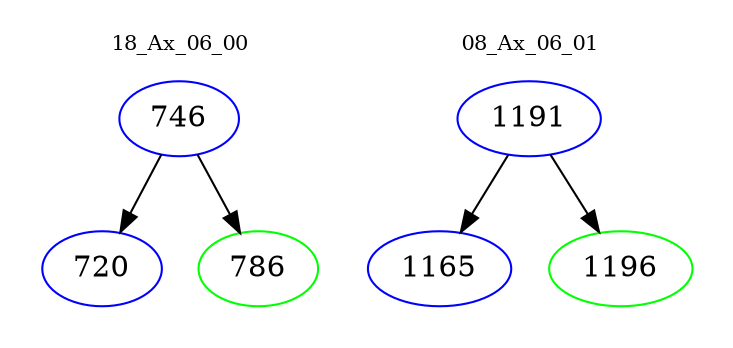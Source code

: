 digraph{
subgraph cluster_0 {
color = white
label = "18_Ax_06_00";
fontsize=10;
T0_746 [label="746", color="blue"]
T0_746 -> T0_720 [color="black"]
T0_720 [label="720", color="blue"]
T0_746 -> T0_786 [color="black"]
T0_786 [label="786", color="green"]
}
subgraph cluster_1 {
color = white
label = "08_Ax_06_01";
fontsize=10;
T1_1191 [label="1191", color="blue"]
T1_1191 -> T1_1165 [color="black"]
T1_1165 [label="1165", color="blue"]
T1_1191 -> T1_1196 [color="black"]
T1_1196 [label="1196", color="green"]
}
}
